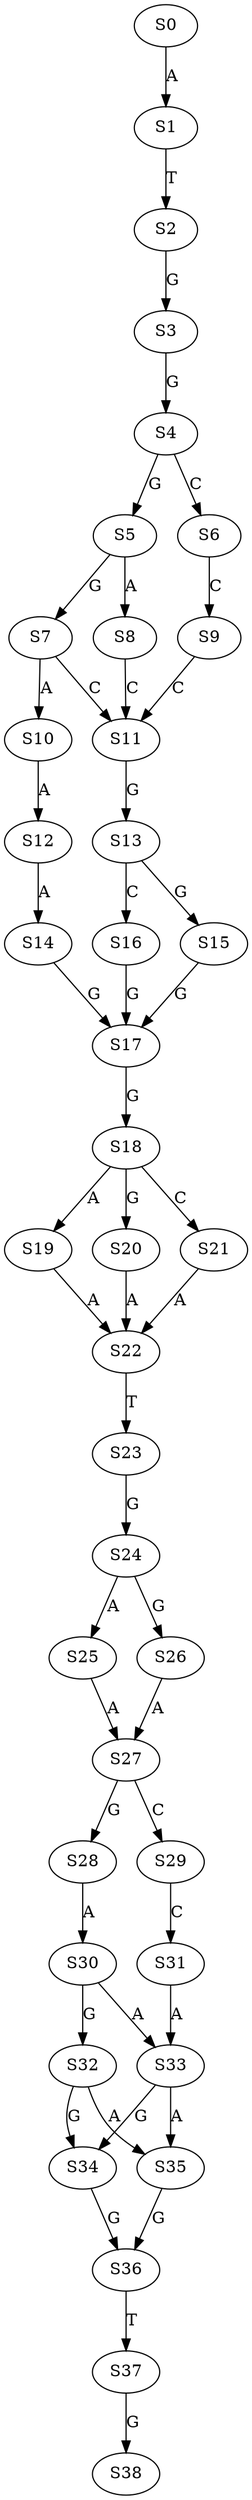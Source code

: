 strict digraph  {
	S0 -> S1 [ label = A ];
	S1 -> S2 [ label = T ];
	S2 -> S3 [ label = G ];
	S3 -> S4 [ label = G ];
	S4 -> S5 [ label = G ];
	S4 -> S6 [ label = C ];
	S5 -> S7 [ label = G ];
	S5 -> S8 [ label = A ];
	S6 -> S9 [ label = C ];
	S7 -> S10 [ label = A ];
	S7 -> S11 [ label = C ];
	S8 -> S11 [ label = C ];
	S9 -> S11 [ label = C ];
	S10 -> S12 [ label = A ];
	S11 -> S13 [ label = G ];
	S12 -> S14 [ label = A ];
	S13 -> S15 [ label = G ];
	S13 -> S16 [ label = C ];
	S14 -> S17 [ label = G ];
	S15 -> S17 [ label = G ];
	S16 -> S17 [ label = G ];
	S17 -> S18 [ label = G ];
	S18 -> S19 [ label = A ];
	S18 -> S20 [ label = G ];
	S18 -> S21 [ label = C ];
	S19 -> S22 [ label = A ];
	S20 -> S22 [ label = A ];
	S21 -> S22 [ label = A ];
	S22 -> S23 [ label = T ];
	S23 -> S24 [ label = G ];
	S24 -> S25 [ label = A ];
	S24 -> S26 [ label = G ];
	S25 -> S27 [ label = A ];
	S26 -> S27 [ label = A ];
	S27 -> S28 [ label = G ];
	S27 -> S29 [ label = C ];
	S28 -> S30 [ label = A ];
	S29 -> S31 [ label = C ];
	S30 -> S32 [ label = G ];
	S30 -> S33 [ label = A ];
	S31 -> S33 [ label = A ];
	S32 -> S34 [ label = G ];
	S32 -> S35 [ label = A ];
	S33 -> S35 [ label = A ];
	S33 -> S34 [ label = G ];
	S34 -> S36 [ label = G ];
	S35 -> S36 [ label = G ];
	S36 -> S37 [ label = T ];
	S37 -> S38 [ label = G ];
}
